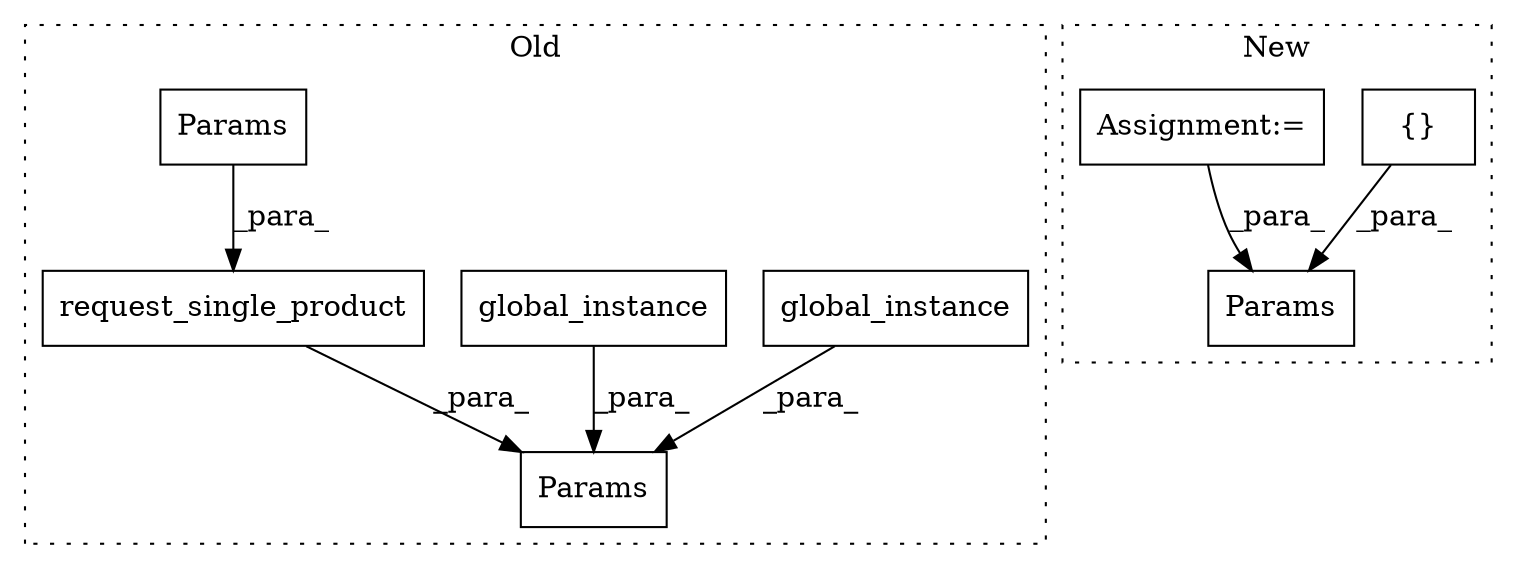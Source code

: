 digraph G {
subgraph cluster0 {
1 [label="global_instance" a="32" s="3854" l="17" shape="box"];
4 [label="Params" a="32" s="3816,3911" l="7,1" shape="box"];
5 [label="global_instance" a="32" s="3894" l="17" shape="box"];
7 [label="request_single_product" a="32" s="3627,3789" l="23,1" shape="box"];
8 [label="Params" a="32" s="3661,3788" l="7,1" shape="box"];
label = "Old";
style="dotted";
}
subgraph cluster1 {
2 [label="Params" a="32" s="4159,4206" l="7,1" shape="box"];
3 [label="{}" a="4" s="3792,3897" l="1,1" shape="box"];
6 [label="Assignment:=" a="7" s="3500" l="1" shape="box"];
label = "New";
style="dotted";
}
1 -> 4 [label="_para_"];
3 -> 2 [label="_para_"];
5 -> 4 [label="_para_"];
6 -> 2 [label="_para_"];
7 -> 4 [label="_para_"];
8 -> 7 [label="_para_"];
}